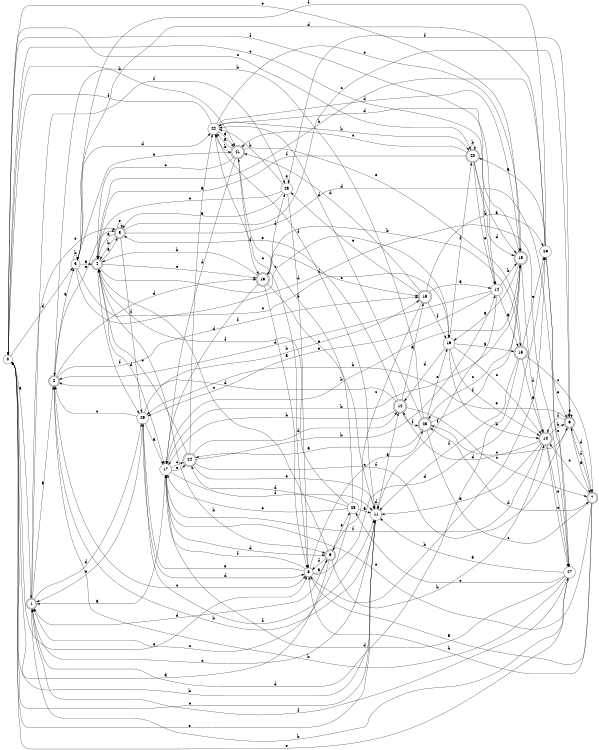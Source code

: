 digraph n24_3 {
__start0 [label="" shape="none"];

rankdir=LR;
size="8,5";

s0 [style="filled", color="black", fillcolor="white" shape="circle", label="0"];
s1 [style="rounded,filled", color="black", fillcolor="white" shape="doublecircle", label="1"];
s2 [style="rounded,filled", color="black", fillcolor="white" shape="doublecircle", label="2"];
s3 [style="filled", color="black", fillcolor="white" shape="circle", label="3"];
s4 [style="rounded,filled", color="black", fillcolor="white" shape="doublecircle", label="4"];
s5 [style="rounded,filled", color="black", fillcolor="white" shape="doublecircle", label="5"];
s6 [style="rounded,filled", color="black", fillcolor="white" shape="doublecircle", label="6"];
s7 [style="rounded,filled", color="black", fillcolor="white" shape="doublecircle", label="7"];
s8 [style="filled", color="black", fillcolor="white" shape="circle", label="8"];
s9 [style="rounded,filled", color="black", fillcolor="white" shape="doublecircle", label="9"];
s10 [style="rounded,filled", color="black", fillcolor="white" shape="doublecircle", label="10"];
s11 [style="filled", color="black", fillcolor="white" shape="circle", label="11"];
s12 [style="rounded,filled", color="black", fillcolor="white" shape="doublecircle", label="12"];
s13 [style="rounded,filled", color="black", fillcolor="white" shape="doublecircle", label="13"];
s14 [style="filled", color="black", fillcolor="white" shape="circle", label="14"];
s15 [style="rounded,filled", color="black", fillcolor="white" shape="doublecircle", label="15"];
s16 [style="rounded,filled", color="black", fillcolor="white" shape="doublecircle", label="16"];
s17 [style="filled", color="black", fillcolor="white" shape="circle", label="17"];
s18 [style="rounded,filled", color="black", fillcolor="white" shape="doublecircle", label="18"];
s19 [style="filled", color="black", fillcolor="white" shape="circle", label="19"];
s20 [style="rounded,filled", color="black", fillcolor="white" shape="doublecircle", label="20"];
s21 [style="rounded,filled", color="black", fillcolor="white" shape="doublecircle", label="21"];
s22 [style="filled", color="black", fillcolor="white" shape="circle", label="22"];
s23 [style="rounded,filled", color="black", fillcolor="white" shape="doublecircle", label="23"];
s24 [style="rounded,filled", color="black", fillcolor="white" shape="doublecircle", label="24"];
s25 [style="filled", color="black", fillcolor="white" shape="circle", label="25"];
s26 [style="filled", color="black", fillcolor="white" shape="circle", label="26"];
s27 [style="filled", color="black", fillcolor="white" shape="circle", label="27"];
s28 [style="filled", color="black", fillcolor="white" shape="circle", label="28"];
s29 [style="filled", color="black", fillcolor="white" shape="circle", label="29"];
s0 -> s1 [label="a"];
s0 -> s21 [label="b"];
s0 -> s20 [label="c"];
s0 -> s3 [label="d"];
s0 -> s8 [label="e"];
s0 -> s14 [label="f"];
s1 -> s2 [label="a"];
s1 -> s27 [label="b"];
s1 -> s11 [label="c"];
s1 -> s29 [label="d"];
s1 -> s5 [label="e"];
s1 -> s25 [label="f"];
s2 -> s3 [label="a"];
s2 -> s11 [label="b"];
s2 -> s8 [label="c"];
s2 -> s16 [label="d"];
s2 -> s5 [label="e"];
s2 -> s13 [label="f"];
s3 -> s4 [label="a"];
s3 -> s3 [label="b"];
s3 -> s19 [label="c"];
s3 -> s22 [label="d"];
s3 -> s21 [label="e"];
s3 -> s27 [label="f"];
s4 -> s5 [label="a"];
s4 -> s9 [label="b"];
s4 -> s19 [label="c"];
s4 -> s17 [label="d"];
s4 -> s16 [label="e"];
s4 -> s29 [label="f"];
s5 -> s4 [label="a"];
s5 -> s4 [label="b"];
s5 -> s6 [label="c"];
s5 -> s27 [label="d"];
s5 -> s5 [label="e"];
s5 -> s29 [label="f"];
s6 -> s7 [label="a"];
s6 -> s29 [label="b"];
s6 -> s23 [label="c"];
s6 -> s7 [label="d"];
s6 -> s6 [label="e"];
s6 -> s10 [label="f"];
s7 -> s8 [label="a"];
s7 -> s8 [label="b"];
s7 -> s10 [label="c"];
s7 -> s23 [label="d"];
s7 -> s17 [label="e"];
s7 -> s6 [label="f"];
s8 -> s9 [label="a"];
s8 -> s26 [label="b"];
s8 -> s23 [label="c"];
s8 -> s26 [label="d"];
s8 -> s29 [label="e"];
s8 -> s17 [label="f"];
s9 -> s0 [label="a"];
s9 -> s10 [label="b"];
s9 -> s4 [label="c"];
s9 -> s1 [label="d"];
s9 -> s28 [label="e"];
s9 -> s8 [label="f"];
s10 -> s11 [label="a"];
s10 -> s6 [label="b"];
s10 -> s27 [label="c"];
s10 -> s12 [label="d"];
s10 -> s27 [label="e"];
s10 -> s17 [label="f"];
s11 -> s12 [label="a"];
s11 -> s0 [label="b"];
s11 -> s0 [label="c"];
s11 -> s11 [label="d"];
s11 -> s0 [label="e"];
s11 -> s22 [label="f"];
s12 -> s13 [label="a"];
s12 -> s17 [label="b"];
s12 -> s7 [label="c"];
s12 -> s2 [label="d"];
s12 -> s5 [label="e"];
s12 -> s23 [label="f"];
s13 -> s14 [label="a"];
s13 -> s26 [label="b"];
s13 -> s9 [label="c"];
s13 -> s21 [label="d"];
s13 -> s25 [label="e"];
s13 -> s19 [label="f"];
s14 -> s15 [label="a"];
s14 -> s18 [label="b"];
s14 -> s0 [label="c"];
s14 -> s2 [label="d"];
s14 -> s29 [label="e"];
s14 -> s11 [label="f"];
s15 -> s10 [label="a"];
s15 -> s16 [label="b"];
s15 -> s7 [label="c"];
s15 -> s1 [label="d"];
s15 -> s26 [label="e"];
s15 -> s11 [label="f"];
s16 -> s8 [label="a"];
s16 -> s4 [label="b"];
s16 -> s13 [label="c"];
s16 -> s17 [label="d"];
s16 -> s11 [label="e"];
s16 -> s25 [label="f"];
s17 -> s1 [label="a"];
s17 -> s18 [label="b"];
s17 -> s24 [label="c"];
s17 -> s9 [label="d"];
s17 -> s24 [label="e"];
s17 -> s11 [label="f"];
s18 -> s19 [label="a"];
s18 -> s17 [label="b"];
s18 -> s23 [label="c"];
s18 -> s22 [label="d"];
s18 -> s0 [label="e"];
s18 -> s10 [label="f"];
s19 -> s15 [label="a"];
s19 -> s10 [label="b"];
s19 -> s10 [label="c"];
s19 -> s12 [label="d"];
s19 -> s10 [label="e"];
s19 -> s20 [label="f"];
s20 -> s18 [label="a"];
s20 -> s20 [label="b"];
s20 -> s21 [label="c"];
s20 -> s18 [label="d"];
s20 -> s14 [label="e"];
s20 -> s4 [label="f"];
s21 -> s22 [label="a"];
s21 -> s22 [label="b"];
s21 -> s4 [label="c"];
s21 -> s17 [label="d"];
s21 -> s15 [label="e"];
s21 -> s16 [label="f"];
s22 -> s21 [label="a"];
s22 -> s20 [label="b"];
s22 -> s8 [label="c"];
s22 -> s18 [label="d"];
s22 -> s18 [label="e"];
s22 -> s0 [label="f"];
s23 -> s24 [label="a"];
s23 -> s2 [label="b"];
s23 -> s7 [label="c"];
s23 -> s22 [label="d"];
s23 -> s19 [label="e"];
s23 -> s18 [label="f"];
s24 -> s22 [label="a"];
s24 -> s14 [label="b"];
s24 -> s4 [label="c"];
s24 -> s12 [label="d"];
s24 -> s11 [label="e"];
s24 -> s6 [label="f"];
s25 -> s5 [label="a"];
s25 -> s22 [label="b"];
s25 -> s4 [label="c"];
s25 -> s8 [label="d"];
s25 -> s25 [label="e"];
s25 -> s6 [label="f"];
s26 -> s20 [label="a"];
s26 -> s4 [label="b"];
s26 -> s27 [label="c"];
s26 -> s3 [label="d"];
s26 -> s6 [label="e"];
s26 -> s3 [label="f"];
s27 -> s11 [label="a"];
s27 -> s2 [label="b"];
s27 -> s28 [label="c"];
s27 -> s17 [label="d"];
s27 -> s0 [label="e"];
s27 -> s1 [label="f"];
s28 -> s11 [label="a"];
s28 -> s21 [label="b"];
s28 -> s1 [label="c"];
s28 -> s24 [label="d"];
s28 -> s17 [label="e"];
s28 -> s4 [label="f"];
s29 -> s17 [label="a"];
s29 -> s13 [label="b"];
s29 -> s2 [label="c"];
s29 -> s8 [label="d"];
s29 -> s1 [label="e"];
s29 -> s11 [label="f"];

}
